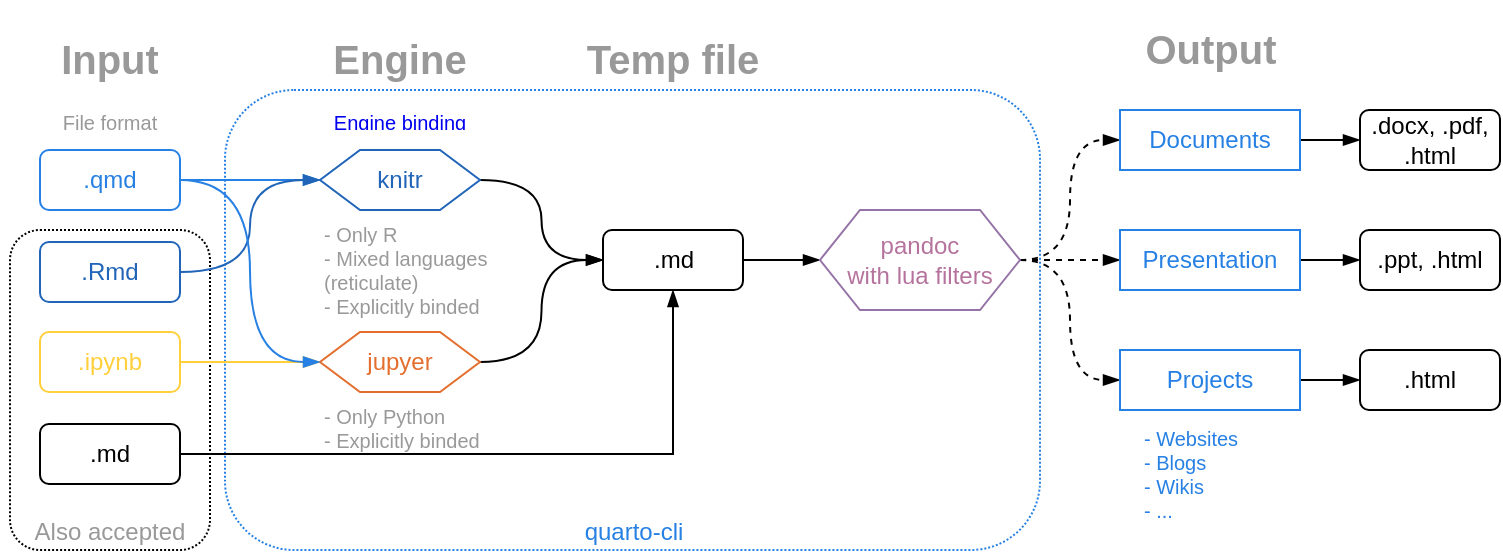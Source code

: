 <mxfile version="20.1.1" type="device"><diagram id="B0E0kJxdj6XI8MiuMgkL" name="Page-1"><mxGraphModel dx="815" dy="523" grid="1" gridSize="10" guides="1" tooltips="1" connect="1" arrows="1" fold="1" page="1" pageScale="1" pageWidth="827" pageHeight="583" math="0" shadow="0"><root><mxCell id="0"/><mxCell id="1" parent="0"/><mxCell id="bCfroepKzvXY1rc9ejQ2-44" value="&lt;h1&gt;Input&lt;/h1&gt;&lt;p&gt;File format&lt;br&gt;&lt;/p&gt;" style="text;html=1;strokeColor=none;fillColor=none;spacing=5;spacingTop=-20;whiteSpace=wrap;overflow=hidden;rounded=0;dashed=1;dashPattern=1 1;fontSize=10;fontColor=#999999;align=center;" vertex="1" parent="1"><mxGeometry x="20" y="50" width="110" height="50" as="geometry"/></mxCell><mxCell id="bCfroepKzvXY1rc9ejQ2-37" value="quarto-cli" style="rounded=1;whiteSpace=wrap;html=1;dashed=1;dashPattern=1 1;verticalAlign=bottom;fontColor=#2780E3;strokeColor=#2780E3;" vertex="1" parent="1"><mxGeometry x="132.5" y="80" width="407.5" height="230" as="geometry"/></mxCell><mxCell id="bCfroepKzvXY1rc9ejQ2-20" value="Also accepted" style="rounded=1;whiteSpace=wrap;html=1;dashed=1;dashPattern=1 1;verticalAlign=bottom;fontColor=#999999;" vertex="1" parent="1"><mxGeometry x="25" y="150" width="100" height="160" as="geometry"/></mxCell><mxCell id="bCfroepKzvXY1rc9ejQ2-13" style="edgeStyle=none;rounded=0;orthogonalLoop=1;jettySize=auto;html=1;exitX=1;exitY=0.5;exitDx=0;exitDy=0;entryX=0;entryY=0.5;entryDx=0;entryDy=0;fontColor=#2780e3;endArrow=blockThin;endFill=1;strokeColor=#2780E3;" edge="1" parent="1" source="bCfroepKzvXY1rc9ejQ2-2" target="bCfroepKzvXY1rc9ejQ2-7"><mxGeometry relative="1" as="geometry"/></mxCell><mxCell id="bCfroepKzvXY1rc9ejQ2-2" value=".qmd" style="rounded=1;whiteSpace=wrap;html=1;strokeColor=#2780e3;fontColor=#2780e3;" vertex="1" parent="1"><mxGeometry x="40" y="110" width="70" height="30" as="geometry"/></mxCell><mxCell id="bCfroepKzvXY1rc9ejQ2-11" style="edgeStyle=orthogonalEdgeStyle;rounded=0;orthogonalLoop=1;jettySize=auto;html=1;exitX=1;exitY=0.5;exitDx=0;exitDy=0;fontColor=#2780e3;endArrow=blockThin;endFill=1;strokeColor=#FFCF3C;" edge="1" parent="1" source="bCfroepKzvXY1rc9ejQ2-4" target="bCfroepKzvXY1rc9ejQ2-9"><mxGeometry relative="1" as="geometry"/></mxCell><mxCell id="bCfroepKzvXY1rc9ejQ2-4" value=".ipynb" style="rounded=1;whiteSpace=wrap;html=1;strokeColor=#ffcf3c;fontColor=#FFCF3C;" vertex="1" parent="1"><mxGeometry x="40" y="201" width="70" height="30" as="geometry"/></mxCell><mxCell id="bCfroepKzvXY1rc9ejQ2-18" style="edgeStyle=orthogonalEdgeStyle;rounded=0;orthogonalLoop=1;jettySize=auto;html=1;exitX=1;exitY=0.5;exitDx=0;exitDy=0;entryX=0.5;entryY=1;entryDx=0;entryDy=0;fontColor=#2165b9;endArrow=blockThin;endFill=1;" edge="1" parent="1" source="bCfroepKzvXY1rc9ejQ2-5" target="bCfroepKzvXY1rc9ejQ2-14"><mxGeometry relative="1" as="geometry"/></mxCell><mxCell id="bCfroepKzvXY1rc9ejQ2-5" value=".md" style="rounded=1;whiteSpace=wrap;html=1;" vertex="1" parent="1"><mxGeometry x="40" y="247" width="70" height="30" as="geometry"/></mxCell><mxCell id="bCfroepKzvXY1rc9ejQ2-34" style="edgeStyle=orthogonalEdgeStyle;curved=1;rounded=0;orthogonalLoop=1;jettySize=auto;html=1;exitX=1;exitY=0.5;exitDx=0;exitDy=0;entryX=0;entryY=0.5;entryDx=0;entryDy=0;fontSize=10;fontColor=#333333;endArrow=blockThin;endFill=1;" edge="1" parent="1" source="bCfroepKzvXY1rc9ejQ2-7" target="bCfroepKzvXY1rc9ejQ2-14"><mxGeometry relative="1" as="geometry"/></mxCell><mxCell id="bCfroepKzvXY1rc9ejQ2-7" value="knitr" style="shape=hexagon;perimeter=hexagonPerimeter2;whiteSpace=wrap;html=1;fixedSize=1;fontColor=#2165b9;strokeColor=#2165b9;" vertex="1" parent="1"><mxGeometry x="180" y="110" width="80" height="30" as="geometry"/></mxCell><mxCell id="bCfroepKzvXY1rc9ejQ2-36" style="edgeStyle=orthogonalEdgeStyle;curved=1;rounded=0;orthogonalLoop=1;jettySize=auto;html=1;exitX=1;exitY=0.5;exitDx=0;exitDy=0;entryX=0;entryY=0.5;entryDx=0;entryDy=0;fontSize=10;fontColor=#333333;endArrow=blockThin;endFill=1;" edge="1" parent="1" source="bCfroepKzvXY1rc9ejQ2-9" target="bCfroepKzvXY1rc9ejQ2-14"><mxGeometry relative="1" as="geometry"/></mxCell><mxCell id="bCfroepKzvXY1rc9ejQ2-9" value="jupyer" style="shape=hexagon;perimeter=hexagonPerimeter2;whiteSpace=wrap;html=1;fixedSize=1;fontColor=#e46e2e;strokeColor=#e46e2e;" vertex="1" parent="1"><mxGeometry x="180" y="201" width="80" height="30" as="geometry"/></mxCell><mxCell id="bCfroepKzvXY1rc9ejQ2-26" style="edgeStyle=orthogonalEdgeStyle;rounded=0;orthogonalLoop=1;jettySize=auto;html=1;exitX=1;exitY=0.5;exitDx=0;exitDy=0;fontSize=10;fontColor=#333333;endArrow=blockThin;endFill=1;" edge="1" parent="1" source="bCfroepKzvXY1rc9ejQ2-14" target="bCfroepKzvXY1rc9ejQ2-25"><mxGeometry relative="1" as="geometry"/></mxCell><mxCell id="bCfroepKzvXY1rc9ejQ2-14" value=".md" style="rounded=1;whiteSpace=wrap;html=1;" vertex="1" parent="1"><mxGeometry x="321.5" y="150" width="70" height="30" as="geometry"/></mxCell><mxCell id="bCfroepKzvXY1rc9ejQ2-38" style="edgeStyle=orthogonalEdgeStyle;curved=1;rounded=0;orthogonalLoop=1;jettySize=auto;html=1;exitX=1;exitY=0.5;exitDx=0;exitDy=0;entryX=0;entryY=0.5;entryDx=0;entryDy=0;fontSize=10;fontColor=#2780E3;endArrow=blockThin;endFill=1;strokeColor=#2165B9;" edge="1" parent="1" source="bCfroepKzvXY1rc9ejQ2-19" target="bCfroepKzvXY1rc9ejQ2-7"><mxGeometry relative="1" as="geometry"/></mxCell><mxCell id="bCfroepKzvXY1rc9ejQ2-19" value=".Rmd" style="rounded=1;whiteSpace=wrap;html=1;strokeColor=#2165B9;fontColor=#2165B9;" vertex="1" parent="1"><mxGeometry x="40" y="156" width="70" height="30" as="geometry"/></mxCell><mxCell id="bCfroepKzvXY1rc9ejQ2-21" value="&lt;div&gt;- Only R&lt;/div&gt;&lt;div&gt;- Mixed languages (reticulate)&lt;br&gt;&lt;/div&gt;&lt;div&gt;- Explicitly binded&lt;br&gt;&lt;/div&gt;" style="text;html=1;strokeColor=none;fillColor=none;align=left;verticalAlign=top;whiteSpace=wrap;rounded=0;dashed=1;dashPattern=1 1;fontSize=10;fontColor=#999999;" vertex="1" parent="1"><mxGeometry x="180" y="140" width="100" height="50" as="geometry"/></mxCell><mxCell id="bCfroepKzvXY1rc9ejQ2-22" value="&lt;h1&gt;Engine&lt;/h1&gt;&lt;p&gt;&lt;a href=&quot;https://quarto.org/docs/computations/execution-options.html#engine-binding&quot;&gt;Engine binding&lt;/a&gt;&lt;br&gt;&lt;/p&gt;" style="text;html=1;strokeColor=none;fillColor=none;spacing=5;spacingTop=-20;whiteSpace=wrap;overflow=hidden;rounded=0;dashed=1;dashPattern=1 1;fontSize=10;fontColor=#999999;align=center;" vertex="1" parent="1"><mxGeometry x="165" y="50" width="110" height="50" as="geometry"/></mxCell><mxCell id="bCfroepKzvXY1rc9ejQ2-24" value="&lt;h1&gt;Temp file&lt;/h1&gt;" style="text;html=1;strokeColor=none;fillColor=none;spacing=5;spacingTop=-20;whiteSpace=wrap;overflow=hidden;rounded=0;dashed=1;dashPattern=1 1;fontSize=10;fontColor=#999999;align=center;" vertex="1" parent="1"><mxGeometry x="299" y="50" width="115" height="35" as="geometry"/></mxCell><mxCell id="bCfroepKzvXY1rc9ejQ2-29" style="edgeStyle=orthogonalEdgeStyle;rounded=0;orthogonalLoop=1;jettySize=auto;html=1;exitX=1;exitY=0.5;exitDx=0;exitDy=0;fontSize=10;fontColor=#333333;endArrow=blockThin;endFill=1;dashed=1;entryX=0;entryY=0.5;entryDx=0;entryDy=0;" edge="1" parent="1" source="bCfroepKzvXY1rc9ejQ2-25" target="bCfroepKzvXY1rc9ejQ2-40"><mxGeometry relative="1" as="geometry"><mxPoint x="580" y="165" as="targetPoint"/></mxGeometry></mxCell><mxCell id="bCfroepKzvXY1rc9ejQ2-32" style="edgeStyle=orthogonalEdgeStyle;curved=1;rounded=0;orthogonalLoop=1;jettySize=auto;html=1;exitX=1;exitY=0.5;exitDx=0;exitDy=0;entryX=0;entryY=0.5;entryDx=0;entryDy=0;dashed=1;fontSize=10;fontColor=#333333;endArrow=blockThin;endFill=1;" edge="1" parent="1" source="bCfroepKzvXY1rc9ejQ2-25" target="bCfroepKzvXY1rc9ejQ2-41"><mxGeometry relative="1" as="geometry"><mxPoint x="580" y="225" as="targetPoint"/></mxGeometry></mxCell><mxCell id="bCfroepKzvXY1rc9ejQ2-33" style="edgeStyle=orthogonalEdgeStyle;curved=1;rounded=0;orthogonalLoop=1;jettySize=auto;html=1;exitX=1;exitY=0.5;exitDx=0;exitDy=0;entryX=0;entryY=0.5;entryDx=0;entryDy=0;dashed=1;fontSize=10;fontColor=#333333;endArrow=blockThin;endFill=1;" edge="1" parent="1" source="bCfroepKzvXY1rc9ejQ2-25" target="bCfroepKzvXY1rc9ejQ2-42"><mxGeometry relative="1" as="geometry"><mxPoint x="580" y="105" as="targetPoint"/></mxGeometry></mxCell><mxCell id="bCfroepKzvXY1rc9ejQ2-25" value="&lt;div&gt;pandoc &lt;br&gt;&lt;/div&gt;&lt;div&gt;with lua filters&lt;/div&gt;" style="shape=hexagon;perimeter=hexagonPerimeter2;whiteSpace=wrap;html=1;fixedSize=1;strokeColor=#9673a6;fillColor=none;fontColor=#B5739D;" vertex="1" parent="1"><mxGeometry x="430" y="140" width="100" height="50" as="geometry"/></mxCell><mxCell id="bCfroepKzvXY1rc9ejQ2-39" value="&lt;div&gt;- Only Python&lt;/div&gt;&lt;div&gt;- Explicitly binded&lt;br&gt;&lt;/div&gt;" style="text;html=1;strokeColor=none;fillColor=none;align=left;verticalAlign=top;whiteSpace=wrap;rounded=0;dashed=1;dashPattern=1 1;fontSize=10;fontColor=#999999;" vertex="1" parent="1"><mxGeometry x="180" y="231" width="100" height="50" as="geometry"/></mxCell><mxCell id="bCfroepKzvXY1rc9ejQ2-48" style="edgeStyle=orthogonalEdgeStyle;curved=1;rounded=0;orthogonalLoop=1;jettySize=auto;html=1;exitX=1;exitY=0.5;exitDx=0;exitDy=0;entryX=0;entryY=0.5;entryDx=0;entryDy=0;fontSize=12;fontColor=#2780E3;endArrow=blockThin;endFill=1;" edge="1" parent="1" source="bCfroepKzvXY1rc9ejQ2-40" target="bCfroepKzvXY1rc9ejQ2-46"><mxGeometry relative="1" as="geometry"/></mxCell><mxCell id="bCfroepKzvXY1rc9ejQ2-40" value="Presentation" style="rounded=0;whiteSpace=wrap;html=1;fontSize=12;fontColor=#2780E3;strokeColor=#2780E3;fillColor=none;" vertex="1" parent="1"><mxGeometry x="580" y="150" width="90" height="30" as="geometry"/></mxCell><mxCell id="bCfroepKzvXY1rc9ejQ2-50" style="edgeStyle=orthogonalEdgeStyle;curved=1;rounded=0;orthogonalLoop=1;jettySize=auto;html=1;exitX=1;exitY=0.5;exitDx=0;exitDy=0;entryX=0;entryY=0.5;entryDx=0;entryDy=0;fontSize=12;fontColor=#2780E3;endArrow=blockThin;endFill=1;" edge="1" parent="1" source="bCfroepKzvXY1rc9ejQ2-41" target="bCfroepKzvXY1rc9ejQ2-47"><mxGeometry relative="1" as="geometry"/></mxCell><mxCell id="bCfroepKzvXY1rc9ejQ2-41" value="Projects" style="rounded=0;whiteSpace=wrap;html=1;fontSize=12;fontColor=#2780E3;strokeColor=#2780E3;fillColor=none;" vertex="1" parent="1"><mxGeometry x="580" y="210" width="90" height="30" as="geometry"/></mxCell><mxCell id="bCfroepKzvXY1rc9ejQ2-49" style="edgeStyle=orthogonalEdgeStyle;curved=1;rounded=0;orthogonalLoop=1;jettySize=auto;html=1;exitX=1;exitY=0.5;exitDx=0;exitDy=0;fontSize=12;fontColor=#2780E3;endArrow=blockThin;endFill=1;" edge="1" parent="1" source="bCfroepKzvXY1rc9ejQ2-42" target="bCfroepKzvXY1rc9ejQ2-45"><mxGeometry relative="1" as="geometry"/></mxCell><mxCell id="bCfroepKzvXY1rc9ejQ2-42" value="Documents" style="rounded=0;whiteSpace=wrap;html=1;fontSize=12;fontColor=#2780E3;strokeColor=#2780E3;fillColor=none;" vertex="1" parent="1"><mxGeometry x="580" y="90" width="90" height="30" as="geometry"/></mxCell><mxCell id="bCfroepKzvXY1rc9ejQ2-43" value="&lt;h1&gt;Output&lt;/h1&gt;" style="text;html=1;strokeColor=none;fillColor=none;spacing=5;spacingTop=-20;whiteSpace=wrap;overflow=hidden;rounded=0;dashed=1;dashPattern=1 1;fontSize=10;fontColor=#999999;align=center;" vertex="1" parent="1"><mxGeometry x="567.5" y="45" width="115" height="35" as="geometry"/></mxCell><mxCell id="bCfroepKzvXY1rc9ejQ2-45" value=".docx, .pdf, .html" style="rounded=1;whiteSpace=wrap;html=1;" vertex="1" parent="1"><mxGeometry x="700" y="90" width="70" height="30" as="geometry"/></mxCell><mxCell id="bCfroepKzvXY1rc9ejQ2-46" value=".ppt, .html" style="rounded=1;whiteSpace=wrap;html=1;" vertex="1" parent="1"><mxGeometry x="700" y="150" width="70" height="30" as="geometry"/></mxCell><mxCell id="bCfroepKzvXY1rc9ejQ2-47" value=".html" style="rounded=1;whiteSpace=wrap;html=1;" vertex="1" parent="1"><mxGeometry x="700" y="210" width="70" height="30" as="geometry"/></mxCell><mxCell id="bCfroepKzvXY1rc9ejQ2-51" value="&lt;div&gt;&lt;font color=&quot;#2780E3&quot;&gt;- Websites&lt;br&gt;&lt;/font&gt;&lt;/div&gt;&lt;div&gt;&lt;font color=&quot;#2780E3&quot;&gt;- Blogs&lt;/font&gt;&lt;/div&gt;&lt;div&gt;&lt;font color=&quot;#2780E3&quot;&gt;- Wikis&lt;/font&gt;&lt;/div&gt;&lt;div&gt;&lt;font color=&quot;#2780E3&quot;&gt;- ...&lt;br&gt;&lt;/font&gt;&lt;/div&gt;" style="text;html=1;strokeColor=none;fillColor=none;align=left;verticalAlign=top;whiteSpace=wrap;rounded=0;dashed=1;dashPattern=1 1;fontSize=10;fontColor=#999999;" vertex="1" parent="1"><mxGeometry x="590" y="242" width="70" height="50" as="geometry"/></mxCell><mxCell id="bCfroepKzvXY1rc9ejQ2-52" style="edgeStyle=orthogonalEdgeStyle;curved=1;rounded=0;orthogonalLoop=1;jettySize=auto;html=1;exitX=1;exitY=0.5;exitDx=0;exitDy=0;entryX=0;entryY=0.5;entryDx=0;entryDy=0;fontSize=12;fontColor=#2780E3;endArrow=blockThin;endFill=1;strokeColor=#2780E3;" edge="1" parent="1" source="bCfroepKzvXY1rc9ejQ2-2" target="bCfroepKzvXY1rc9ejQ2-9"><mxGeometry relative="1" as="geometry"/></mxCell></root></mxGraphModel></diagram></mxfile>
